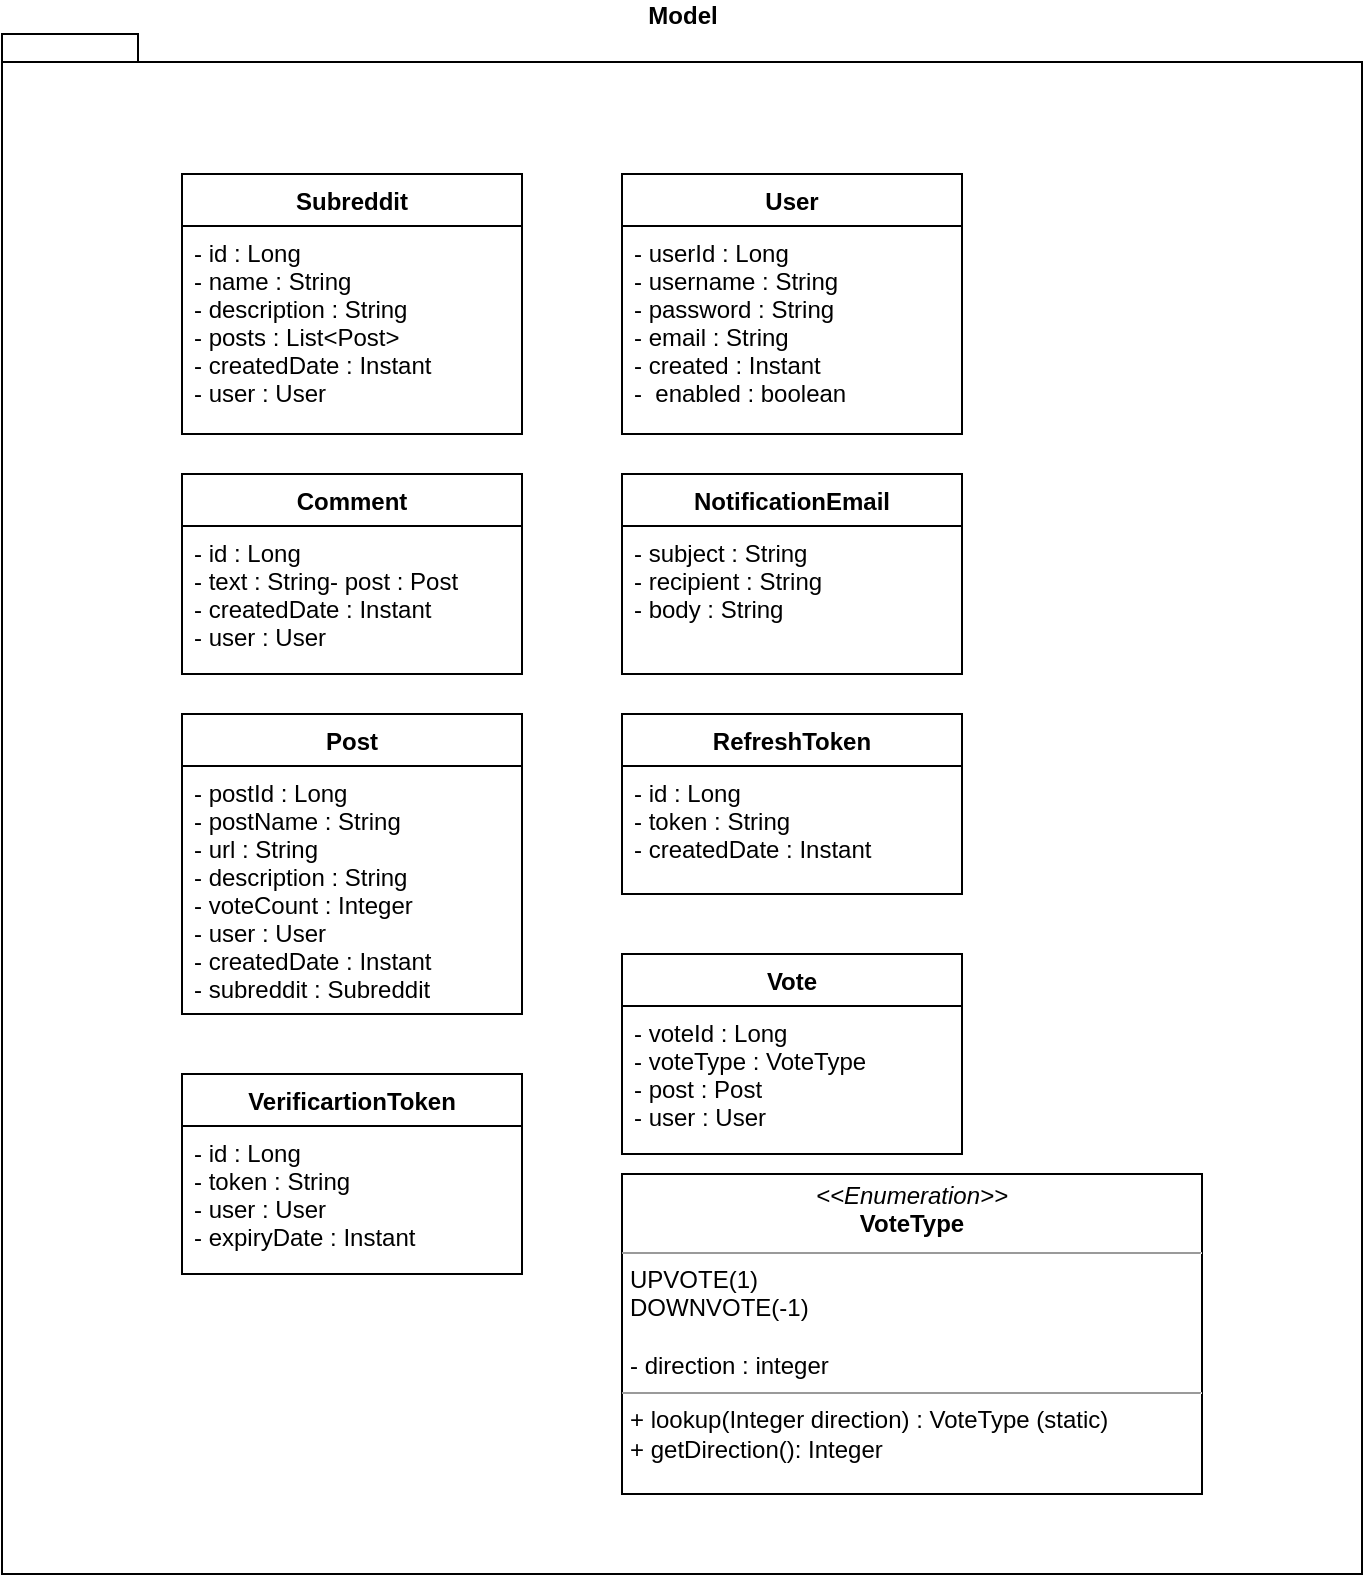 <mxfile>
    <diagram id="C5RBs43oDa-KdzZeNtuy" name="Page-1">
        <mxGraphModel dx="1572" dy="1024" grid="1" gridSize="10" guides="1" tooltips="1" connect="1" arrows="1" fold="1" page="1" pageScale="1" pageWidth="827" pageHeight="1169" math="0" shadow="0">
            <root>
                <mxCell id="WIyWlLk6GJQsqaUBKTNV-0"/>
                <mxCell id="WIyWlLk6GJQsqaUBKTNV-1" parent="WIyWlLk6GJQsqaUBKTNV-0"/>
                <mxCell id="KnY3R8ZpVALi4FLhmtvJ-1" value="Subreddit" style="swimlane;fontStyle=1;align=center;verticalAlign=top;childLayout=stackLayout;horizontal=1;startSize=26;horizontalStack=0;resizeParent=1;resizeParentMax=0;resizeLast=0;collapsible=1;marginBottom=0;" parent="WIyWlLk6GJQsqaUBKTNV-1" vertex="1">
                    <mxGeometry x="140" y="110" width="170" height="130" as="geometry"/>
                </mxCell>
                <mxCell id="KnY3R8ZpVALi4FLhmtvJ-2" value="- id : Long&#10;- name : String&#10;- description : String&#10;- posts : List&lt;Post&gt;&#10;- createdDate : Instant&#10;- user : User&#10;&#10;" style="text;strokeColor=none;fillColor=none;align=left;verticalAlign=top;spacingLeft=4;spacingRight=4;overflow=hidden;rotatable=0;points=[[0,0.5],[1,0.5]];portConstraint=eastwest;" parent="KnY3R8ZpVALi4FLhmtvJ-1" vertex="1">
                    <mxGeometry y="26" width="170" height="104" as="geometry"/>
                </mxCell>
                <mxCell id="KnY3R8ZpVALi4FLhmtvJ-7" value="User" style="swimlane;fontStyle=1;align=center;verticalAlign=top;childLayout=stackLayout;horizontal=1;startSize=26;horizontalStack=0;resizeParent=1;resizeParentMax=0;resizeLast=0;collapsible=1;marginBottom=0;" parent="WIyWlLk6GJQsqaUBKTNV-1" vertex="1">
                    <mxGeometry x="360" y="110" width="170" height="130" as="geometry"/>
                </mxCell>
                <mxCell id="KnY3R8ZpVALi4FLhmtvJ-8" value="- userId : Long&#10;- username : String&#10;- password : String&#10;- email : String&#10;- created : Instant&#10;-  enabled : boolean" style="text;strokeColor=none;fillColor=none;align=left;verticalAlign=top;spacingLeft=4;spacingRight=4;overflow=hidden;rotatable=0;points=[[0,0.5],[1,0.5]];portConstraint=eastwest;" parent="KnY3R8ZpVALi4FLhmtvJ-7" vertex="1">
                    <mxGeometry y="26" width="170" height="104" as="geometry"/>
                </mxCell>
                <mxCell id="KnY3R8ZpVALi4FLhmtvJ-10" value="Comment" style="swimlane;fontStyle=1;align=center;verticalAlign=top;childLayout=stackLayout;horizontal=1;startSize=26;horizontalStack=0;resizeParent=1;resizeParentMax=0;resizeLast=0;collapsible=1;marginBottom=0;" parent="WIyWlLk6GJQsqaUBKTNV-1" vertex="1">
                    <mxGeometry x="140" y="260" width="170" height="100" as="geometry"/>
                </mxCell>
                <mxCell id="KnY3R8ZpVALi4FLhmtvJ-11" value="- id : Long &#10;- text : String- post : Post&#10;- createdDate : Instant&#10;- user : User" style="text;strokeColor=none;fillColor=none;align=left;verticalAlign=top;spacingLeft=4;spacingRight=4;overflow=hidden;rotatable=0;points=[[0,0.5],[1,0.5]];portConstraint=eastwest;" parent="KnY3R8ZpVALi4FLhmtvJ-10" vertex="1">
                    <mxGeometry y="26" width="170" height="74" as="geometry"/>
                </mxCell>
                <mxCell id="KnY3R8ZpVALi4FLhmtvJ-12" value="NotificationEmail" style="swimlane;fontStyle=1;align=center;verticalAlign=top;childLayout=stackLayout;horizontal=1;startSize=26;horizontalStack=0;resizeParent=1;resizeParentMax=0;resizeLast=0;collapsible=1;marginBottom=0;" parent="WIyWlLk6GJQsqaUBKTNV-1" vertex="1">
                    <mxGeometry x="360" y="260" width="170" height="100" as="geometry"/>
                </mxCell>
                <mxCell id="KnY3R8ZpVALi4FLhmtvJ-13" value="- subject : String&#10;- recipient : String&#10;- body : String" style="text;strokeColor=none;fillColor=none;align=left;verticalAlign=top;spacingLeft=4;spacingRight=4;overflow=hidden;rotatable=0;points=[[0,0.5],[1,0.5]];portConstraint=eastwest;" parent="KnY3R8ZpVALi4FLhmtvJ-12" vertex="1">
                    <mxGeometry y="26" width="170" height="74" as="geometry"/>
                </mxCell>
                <mxCell id="KnY3R8ZpVALi4FLhmtvJ-14" value="Post" style="swimlane;fontStyle=1;align=center;verticalAlign=top;childLayout=stackLayout;horizontal=1;startSize=26;horizontalStack=0;resizeParent=1;resizeParentMax=0;resizeLast=0;collapsible=1;marginBottom=0;" parent="WIyWlLk6GJQsqaUBKTNV-1" vertex="1">
                    <mxGeometry x="140" y="380" width="170" height="150" as="geometry"/>
                </mxCell>
                <mxCell id="KnY3R8ZpVALi4FLhmtvJ-15" value="- postId : Long&#10;- postName : String&#10;- url : String&#10;- description : String&#10;- voteCount : Integer&#10;- user : User&#10;- createdDate : Instant&#10;- subreddit : Subreddit" style="text;strokeColor=none;fillColor=none;align=left;verticalAlign=top;spacingLeft=4;spacingRight=4;overflow=hidden;rotatable=0;points=[[0,0.5],[1,0.5]];portConstraint=eastwest;" parent="KnY3R8ZpVALi4FLhmtvJ-14" vertex="1">
                    <mxGeometry y="26" width="170" height="124" as="geometry"/>
                </mxCell>
                <mxCell id="KnY3R8ZpVALi4FLhmtvJ-16" value="RefreshToken" style="swimlane;fontStyle=1;align=center;verticalAlign=top;childLayout=stackLayout;horizontal=1;startSize=26;horizontalStack=0;resizeParent=1;resizeParentMax=0;resizeLast=0;collapsible=1;marginBottom=0;" parent="WIyWlLk6GJQsqaUBKTNV-1" vertex="1">
                    <mxGeometry x="360" y="380" width="170" height="90" as="geometry"/>
                </mxCell>
                <mxCell id="KnY3R8ZpVALi4FLhmtvJ-17" value="- id : Long&#10;- token : String&#10;- createdDate : Instant" style="text;strokeColor=none;fillColor=none;align=left;verticalAlign=top;spacingLeft=4;spacingRight=4;overflow=hidden;rotatable=0;points=[[0,0.5],[1,0.5]];portConstraint=eastwest;" parent="KnY3R8ZpVALi4FLhmtvJ-16" vertex="1">
                    <mxGeometry y="26" width="170" height="64" as="geometry"/>
                </mxCell>
                <mxCell id="KnY3R8ZpVALi4FLhmtvJ-18" value="VerificartionToken" style="swimlane;fontStyle=1;align=center;verticalAlign=top;childLayout=stackLayout;horizontal=1;startSize=26;horizontalStack=0;resizeParent=1;resizeParentMax=0;resizeLast=0;collapsible=1;marginBottom=0;" parent="WIyWlLk6GJQsqaUBKTNV-1" vertex="1">
                    <mxGeometry x="140" y="560" width="170" height="100" as="geometry"/>
                </mxCell>
                <mxCell id="KnY3R8ZpVALi4FLhmtvJ-19" value="- id : Long&#10;- token : String&#10;- user : User&#10;- expiryDate : Instant" style="text;strokeColor=none;fillColor=none;align=left;verticalAlign=top;spacingLeft=4;spacingRight=4;overflow=hidden;rotatable=0;points=[[0,0.5],[1,0.5]];portConstraint=eastwest;" parent="KnY3R8ZpVALi4FLhmtvJ-18" vertex="1">
                    <mxGeometry y="26" width="170" height="74" as="geometry"/>
                </mxCell>
                <mxCell id="KnY3R8ZpVALi4FLhmtvJ-20" value="Vote" style="swimlane;fontStyle=1;align=center;verticalAlign=top;childLayout=stackLayout;horizontal=1;startSize=26;horizontalStack=0;resizeParent=1;resizeParentMax=0;resizeLast=0;collapsible=1;marginBottom=0;" parent="WIyWlLk6GJQsqaUBKTNV-1" vertex="1">
                    <mxGeometry x="360" y="500" width="170" height="100" as="geometry"/>
                </mxCell>
                <mxCell id="KnY3R8ZpVALi4FLhmtvJ-21" value="- voteId : Long  &#10;- voteType : VoteType&#10;- post : Post&#10;- user : User" style="text;strokeColor=none;fillColor=none;align=left;verticalAlign=top;spacingLeft=4;spacingRight=4;overflow=hidden;rotatable=0;points=[[0,0.5],[1,0.5]];portConstraint=eastwest;" parent="KnY3R8ZpVALi4FLhmtvJ-20" vertex="1">
                    <mxGeometry y="26" width="170" height="74" as="geometry"/>
                </mxCell>
                <mxCell id="KnY3R8ZpVALi4FLhmtvJ-22" value="&lt;p style=&quot;margin: 0px ; margin-top: 4px ; text-align: center&quot;&gt;&lt;i&gt;&amp;lt;&amp;lt;Enumeration&amp;gt;&amp;gt;&lt;/i&gt;&lt;br&gt;&lt;b&gt;VoteType&lt;/b&gt;&lt;br&gt;&lt;/p&gt;&lt;hr size=&quot;1&quot;&gt;&lt;p style=&quot;margin: 0px ; margin-left: 4px&quot;&gt;UPVOTE(1)&lt;/p&gt;&lt;p style=&quot;margin: 0px ; margin-left: 4px&quot;&gt;DOWNVOTE(-1)&lt;/p&gt;&lt;p style=&quot;margin: 0px ; margin-left: 4px&quot;&gt;&lt;br&gt;&lt;/p&gt;&lt;p style=&quot;margin: 0px ; margin-left: 4px&quot;&gt;- direction : integer&lt;br&gt;&lt;/p&gt;&lt;hr size=&quot;1&quot;&gt;&lt;p style=&quot;margin: 0px ; margin-left: 4px&quot;&gt;+ lookup(Integer direction) : VoteType (static)&lt;br&gt;+ getDirection(): Integer&lt;/p&gt;" style="verticalAlign=top;align=left;overflow=fill;fontSize=12;fontFamily=Helvetica;html=1;" parent="WIyWlLk6GJQsqaUBKTNV-1" vertex="1">
                    <mxGeometry x="360" y="610" width="290" height="160" as="geometry"/>
                </mxCell>
                <mxCell id="0" value="Model" style="shape=folder;fontStyle=1;spacingTop=10;tabWidth=40;tabHeight=14;tabPosition=left;html=1;fillColor=none;labelPosition=center;verticalLabelPosition=top;align=center;verticalAlign=bottom;" vertex="1" parent="WIyWlLk6GJQsqaUBKTNV-1">
                    <mxGeometry x="50" y="40" width="680" height="770" as="geometry"/>
                </mxCell>
            </root>
        </mxGraphModel>
    </diagram>
</mxfile>